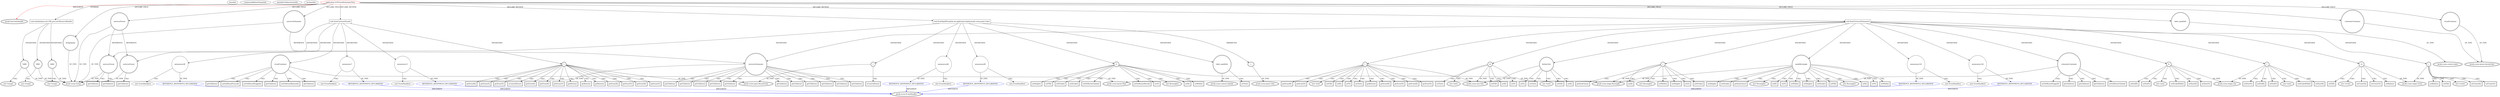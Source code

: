 digraph {
baseInfo[graphId=3690,category="extension_graph",isAnonymous=false,possibleRelation=true]
frameworkRelatedTypesInfo[0="javafx.fxml.Initializable"]
possibleCollaborationsInfo[0="3690~CLIENT_METHOD_DECLARATION-INSTANTIATION-~javafx.fxml.Initializable ~javafx.event.EventHandler ~false~true"]
locationInfo[projectName="mrempala-sp",filePath="/mrempala-sp/sp-master/src/application/VcPtVisualSchematicView.java",contextSignature="VcPtVisualSchematicView",graphId="3690"]
0[label="application.VcPtVisualSchematicView",vertexType="ROOT_CLIENT_CLASS_DECLARATION",isFrameworkType=false,color=red]
1[label="javafx.fxml.Initializable",vertexType="FRAMEWORK_INTERFACE_TYPE",isFrameworkType=true,peripheries=2]
2[label="firingSquibs",vertexType="FIELD_DECLARATION",isFrameworkType=true,peripheries=2,shape=circle]
3[label="javafx.scene.Group",vertexType="FRAMEWORK_CLASS_TYPE",isFrameworkType=true,peripheries=2]
4[label="label_squibInfo",vertexType="FIELD_DECLARATION",isFrameworkType=true,peripheries=2,shape=circle]
5[label="javafx.scene.control.Label",vertexType="FRAMEWORK_CLASS_TYPE",isFrameworkType=true,peripheries=2]
6[label="schematicContainer",vertexType="FIELD_DECLARATION",isFrameworkType=true,peripheries=2,shape=circle]
7[label="javafx.scene.layout.AnchorPane",vertexType="FRAMEWORK_CLASS_TYPE",isFrameworkType=true,peripheries=2]
8[label="universeSchematic",vertexType="FIELD_DECLARATION",isFrameworkType=true,peripheries=2,shape=circle]
10[label="universeVisual",vertexType="FIELD_DECLARATION",isFrameworkType=true,peripheries=2,shape=circle]
12[label="visualContainer",vertexType="FIELD_DECLARATION",isFrameworkType=true,peripheries=2,shape=circle]
14[label="void initialize(java.net.URL,java.util.ResourceBundle)",vertexType="OVERRIDING_METHOD_DECLARATION",isFrameworkType=false,shape=box]
16[label="VAR0",vertexType="VARIABLE_EXPRESION",isFrameworkType=true,peripheries=2,shape=circle]
15[label="new Group()",vertexType="CONSTRUCTOR_CALL",isFrameworkType=true,peripheries=2]
19[label="VAR1",vertexType="VARIABLE_EXPRESION",isFrameworkType=true,peripheries=2,shape=circle]
18[label="new Group()",vertexType="CONSTRUCTOR_CALL",isFrameworkType=true,peripheries=2]
22[label="VAR2",vertexType="VARIABLE_EXPRESION",isFrameworkType=true,peripheries=2,shape=circle]
21[label="new Group()",vertexType="CONSTRUCTOR_CALL",isFrameworkType=true,peripheries=2]
25[label="void drawUniverseVisual()",vertexType="CLIENT_METHOD_DECLARATION",isFrameworkType=false,shape=box]
26[label="visualContainer",vertexType="VARIABLE_EXPRESION",isFrameworkType=true,peripheries=2,shape=circle]
28[label="javafx.scene.layout.Pane",vertexType="FRAMEWORK_CLASS_TYPE",isFrameworkType=true,peripheries=2]
27[label="getChildren()",vertexType="INSIDE_CALL",isFrameworkType=true,peripheries=2,shape=box]
29[label="universeVisual",vertexType="VARIABLE_EXPRESION",isFrameworkType=true,peripheries=2,shape=circle]
30[label="getChildren()",vertexType="INSIDE_CALL",isFrameworkType=true,peripheries=2,shape=box]
33[label="getChildren()",vertexType="INSIDE_CALL",isFrameworkType=true,peripheries=2,shape=box]
35[label="setOnMousePressed()",vertexType="INSIDE_CALL",isFrameworkType=true,peripheries=2,shape=box]
37[label="anonymous7",vertexType="VARIABLE_EXPRESION",isFrameworkType=false,shape=circle]
38[label="REFERENCE_ANONYMOUS_DECLARATION",vertexType="REFERENCE_ANONYMOUS_DECLARATION",isFrameworkType=false,color=blue]
39[label="javafx.event.EventHandler",vertexType="FRAMEWORK_INTERFACE_TYPE",isFrameworkType=true,peripheries=2]
36[label="new EventHandler()",vertexType="CONSTRUCTOR_CALL",isFrameworkType=false]
40[label="t",vertexType="VARIABLE_EXPRESION",isFrameworkType=true,peripheries=2,shape=circle]
42[label="javafx.scene.input.MouseEvent",vertexType="FRAMEWORK_CLASS_TYPE",isFrameworkType=true,peripheries=2]
41[label="getButton()",vertexType="INSIDE_CALL",isFrameworkType=true,peripheries=2,shape=box]
44[label="getButton()",vertexType="INSIDE_CALL",isFrameworkType=true,peripheries=2,shape=box]
46[label="setOnMouseDragged()",vertexType="INSIDE_CALL",isFrameworkType=true,peripheries=2,shape=box]
48[label="anonymous11",vertexType="VARIABLE_EXPRESION",isFrameworkType=false,shape=circle]
49[label="REFERENCE_ANONYMOUS_DECLARATION",vertexType="REFERENCE_ANONYMOUS_DECLARATION",isFrameworkType=false,color=blue]
47[label="new EventHandler()",vertexType="CONSTRUCTOR_CALL",isFrameworkType=false]
52[label="getButton()",vertexType="INSIDE_CALL",isFrameworkType=true,peripheries=2,shape=box]
54[label="getSceneX()",vertexType="INSIDE_CALL",isFrameworkType=true,peripheries=2,shape=box]
56[label="getSceneY()",vertexType="INSIDE_CALL",isFrameworkType=true,peripheries=2,shape=box]
58[label="getSceneX()",vertexType="INSIDE_CALL",isFrameworkType=true,peripheries=2,shape=box]
60[label="getSceneY()",vertexType="INSIDE_CALL",isFrameworkType=true,peripheries=2,shape=box]
62[label="getSceneX()",vertexType="INSIDE_CALL",isFrameworkType=true,peripheries=2,shape=box]
64[label="getSceneY()",vertexType="INSIDE_CALL",isFrameworkType=true,peripheries=2,shape=box]
66[label="getChildren()",vertexType="INSIDE_CALL",isFrameworkType=true,peripheries=2,shape=box]
68[label="getChildren()",vertexType="INSIDE_CALL",isFrameworkType=true,peripheries=2,shape=box]
70[label="getSceneX()",vertexType="INSIDE_CALL",isFrameworkType=true,peripheries=2,shape=box]
72[label="getSceneY()",vertexType="INSIDE_CALL",isFrameworkType=true,peripheries=2,shape=box]
74[label="getSceneX()",vertexType="INSIDE_CALL",isFrameworkType=true,peripheries=2,shape=box]
76[label="getSceneY()",vertexType="INSIDE_CALL",isFrameworkType=true,peripheries=2,shape=box]
78[label="setOnMouseReleased()",vertexType="INSIDE_CALL",isFrameworkType=true,peripheries=2,shape=box]
80[label="anonymous26",vertexType="VARIABLE_EXPRESION",isFrameworkType=false,shape=circle]
81[label="REFERENCE_ANONYMOUS_DECLARATION",vertexType="REFERENCE_ANONYMOUS_DECLARATION",isFrameworkType=false,color=blue]
79[label="new EventHandler()",vertexType="CONSTRUCTOR_CALL",isFrameworkType=false]
84[label="isControlDown()",vertexType="INSIDE_CALL",isFrameworkType=true,peripheries=2,shape=box]
104[label="void drawSquibVisual(int,int,application.Squib,javafx.scene.paint.Color)",vertexType="CLIENT_METHOD_DECLARATION",isFrameworkType=false,shape=box]
105[label="c",vertexType="PARAMETER_DECLARATION",isFrameworkType=true,peripheries=2]
106[label="javafx.scene.paint.Color",vertexType="FRAMEWORK_CLASS_TYPE",isFrameworkType=true,peripheries=2]
108[label="r1",vertexType="VARIABLE_EXPRESION",isFrameworkType=true,peripheries=2,shape=circle]
109[label="javafx.scene.shape.Rectangle",vertexType="FRAMEWORK_CLASS_TYPE",isFrameworkType=true,peripheries=2]
107[label="new Rectangle()",vertexType="CONSTRUCTOR_CALL",isFrameworkType=true,peripheries=2]
111[label="setX()",vertexType="INSIDE_CALL",isFrameworkType=true,peripheries=2,shape=box]
113[label="setY()",vertexType="INSIDE_CALL",isFrameworkType=true,peripheries=2,shape=box]
115[label="setWidth()",vertexType="INSIDE_CALL",isFrameworkType=true,peripheries=2,shape=box]
117[label="setHeight()",vertexType="INSIDE_CALL",isFrameworkType=true,peripheries=2,shape=box]
119[label="setFill()",vertexType="INSIDE_CALL",isFrameworkType=true,peripheries=2,shape=box]
121[label="setStroke()",vertexType="INSIDE_CALL",isFrameworkType=true,peripheries=2,shape=box]
123[label="setStroke()",vertexType="INSIDE_CALL",isFrameworkType=true,peripheries=2,shape=box]
124[label="universeVisual",vertexType="VARIABLE_EXPRESION",isFrameworkType=true,peripheries=2,shape=circle]
125[label="getChildren()",vertexType="INSIDE_CALL",isFrameworkType=true,peripheries=2,shape=box]
128[label="setOnMouseClicked()",vertexType="INSIDE_CALL",isFrameworkType=true,peripheries=2,shape=box]
130[label="anonymous46",vertexType="VARIABLE_EXPRESION",isFrameworkType=false,shape=circle]
131[label="REFERENCE_ANONYMOUS_DECLARATION",vertexType="REFERENCE_ANONYMOUS_DECLARATION",isFrameworkType=false,color=blue]
129[label="new EventHandler()",vertexType="CONSTRUCTOR_CALL",isFrameworkType=false]
133[label="t",vertexType="VARIABLE_EXPRESION",isFrameworkType=true,peripheries=2,shape=circle]
134[label="isControlDown()",vertexType="INSIDE_CALL",isFrameworkType=true,peripheries=2,shape=box]
137[label="setOnMouseMoved()",vertexType="INSIDE_CALL",isFrameworkType=true,peripheries=2,shape=box]
139[label="anonymous49",vertexType="VARIABLE_EXPRESION",isFrameworkType=false,shape=circle]
140[label="REFERENCE_ANONYMOUS_DECLARATION",vertexType="REFERENCE_ANONYMOUS_DECLARATION",isFrameworkType=false,color=blue]
138[label="new EventHandler()",vertexType="CONSTRUCTOR_CALL",isFrameworkType=false]
142[label="label_squibInfo",vertexType="VARIABLE_EXPRESION",isFrameworkType=true,peripheries=2,shape=circle]
144[label="javafx.scene.control.Labeled",vertexType="FRAMEWORK_CLASS_TYPE",isFrameworkType=true,peripheries=2]
143[label="setText()",vertexType="INSIDE_CALL",isFrameworkType=true,peripheries=2,shape=box]
145[label="void drawUniverseSchematic()",vertexType="CLIENT_METHOD_DECLARATION",isFrameworkType=false,shape=box]
146[label="schematicContainer",vertexType="VARIABLE_EXPRESION",isFrameworkType=true,peripheries=2,shape=circle]
147[label="getChildren()",vertexType="INSIDE_CALL",isFrameworkType=true,peripheries=2,shape=box]
150[label="l",vertexType="VARIABLE_EXPRESION",isFrameworkType=true,peripheries=2,shape=circle]
151[label="javafx.scene.shape.Line",vertexType="FRAMEWORK_CLASS_TYPE",isFrameworkType=true,peripheries=2]
149[label="new Line()",vertexType="CONSTRUCTOR_CALL",isFrameworkType=true,peripheries=2]
153[label="setStrokeWidth()",vertexType="INSIDE_CALL",isFrameworkType=true,peripheries=2,shape=box]
155[label="setStartX()",vertexType="INSIDE_CALL",isFrameworkType=true,peripheries=2,shape=box]
157[label="setStartY()",vertexType="INSIDE_CALL",isFrameworkType=true,peripheries=2,shape=box]
159[label="setEndX()",vertexType="INSIDE_CALL",isFrameworkType=true,peripheries=2,shape=box]
161[label="setEndY()",vertexType="INSIDE_CALL",isFrameworkType=true,peripheries=2,shape=box]
163[label="c",vertexType="VARIABLE_EXPRESION",isFrameworkType=true,peripheries=2,shape=circle]
164[label="javafx.scene.shape.Circle",vertexType="FRAMEWORK_CLASS_TYPE",isFrameworkType=true,peripheries=2]
162[label="new Circle()",vertexType="CONSTRUCTOR_CALL",isFrameworkType=true,peripheries=2]
166[label="setCenterX()",vertexType="INSIDE_CALL",isFrameworkType=true,peripheries=2,shape=box]
168[label="setCenterY()",vertexType="INSIDE_CALL",isFrameworkType=true,peripheries=2,shape=box]
170[label="setRadius()",vertexType="INSIDE_CALL",isFrameworkType=true,peripheries=2,shape=box]
172[label="setFill()",vertexType="INSIDE_CALL",isFrameworkType=true,peripheries=2,shape=box]
173[label="universeSchematic",vertexType="VARIABLE_EXPRESION",isFrameworkType=true,peripheries=2,shape=circle]
174[label="getChildren()",vertexType="INSIDE_CALL",isFrameworkType=true,peripheries=2,shape=box]
177[label="getChildren()",vertexType="INSIDE_CALL",isFrameworkType=true,peripheries=2,shape=box]
179[label="r",vertexType="VARIABLE_EXPRESION",isFrameworkType=true,peripheries=2,shape=circle]
178[label="new Rectangle()",vertexType="CONSTRUCTOR_CALL",isFrameworkType=true,peripheries=2]
182[label="setWidth()",vertexType="INSIDE_CALL",isFrameworkType=true,peripheries=2,shape=box]
184[label="setHeight()",vertexType="INSIDE_CALL",isFrameworkType=true,peripheries=2,shape=box]
186[label="setX()",vertexType="INSIDE_CALL",isFrameworkType=true,peripheries=2,shape=box]
188[label="setY()",vertexType="INSIDE_CALL",isFrameworkType=true,peripheries=2,shape=box]
190[label="setStroke()",vertexType="INSIDE_CALL",isFrameworkType=true,peripheries=2,shape=box]
192[label="getStyleClass()",vertexType="INSIDE_CALL",isFrameworkType=true,peripheries=2,shape=box]
194[label="fireboxText",vertexType="VARIABLE_EXPRESION",isFrameworkType=true,peripheries=2,shape=circle]
195[label="javafx.scene.text.Text",vertexType="FRAMEWORK_CLASS_TYPE",isFrameworkType=true,peripheries=2]
193[label="new Text()",vertexType="CONSTRUCTOR_CALL",isFrameworkType=true,peripheries=2]
197[label="setFill()",vertexType="INSIDE_CALL",isFrameworkType=true,peripheries=2,shape=box]
199[label="setX()",vertexType="INSIDE_CALL",isFrameworkType=true,peripheries=2,shape=box]
201[label="setY()",vertexType="INSIDE_CALL",isFrameworkType=true,peripheries=2,shape=box]
203[label="setText()",vertexType="INSIDE_CALL",isFrameworkType=true,peripheries=2,shape=box]
205[label="getChildren()",vertexType="INSIDE_CALL",isFrameworkType=true,peripheries=2,shape=box]
207[label="getChildren()",vertexType="INSIDE_CALL",isFrameworkType=true,peripheries=2,shape=box]
209[label="l2",vertexType="VARIABLE_EXPRESION",isFrameworkType=true,peripheries=2,shape=circle]
208[label="new Line()",vertexType="CONSTRUCTOR_CALL",isFrameworkType=true,peripheries=2]
212[label="setStrokeWidth()",vertexType="INSIDE_CALL",isFrameworkType=true,peripheries=2,shape=box]
214[label="setStartX()",vertexType="INSIDE_CALL",isFrameworkType=true,peripheries=2,shape=box]
216[label="setStartY()",vertexType="INSIDE_CALL",isFrameworkType=true,peripheries=2,shape=box]
218[label="setEndX()",vertexType="INSIDE_CALL",isFrameworkType=true,peripheries=2,shape=box]
220[label="setEndY()",vertexType="INSIDE_CALL",isFrameworkType=true,peripheries=2,shape=box]
222[label="c2",vertexType="VARIABLE_EXPRESION",isFrameworkType=true,peripheries=2,shape=circle]
221[label="new Circle()",vertexType="CONSTRUCTOR_CALL",isFrameworkType=true,peripheries=2]
225[label="setCenterX()",vertexType="INSIDE_CALL",isFrameworkType=true,peripheries=2,shape=box]
227[label="setCenterY()",vertexType="INSIDE_CALL",isFrameworkType=true,peripheries=2,shape=box]
229[label="setRadius()",vertexType="INSIDE_CALL",isFrameworkType=true,peripheries=2,shape=box]
231[label="setFill()",vertexType="INSIDE_CALL",isFrameworkType=true,peripheries=2,shape=box]
233[label="getChildren()",vertexType="INSIDE_CALL",isFrameworkType=true,peripheries=2,shape=box]
235[label="getChildren()",vertexType="INSIDE_CALL",isFrameworkType=true,peripheries=2,shape=box]
237[label="squibRectangle",vertexType="VARIABLE_EXPRESION",isFrameworkType=true,peripheries=2,shape=circle]
236[label="new Rectangle()",vertexType="CONSTRUCTOR_CALL",isFrameworkType=true,peripheries=2]
240[label="setX()",vertexType="INSIDE_CALL",isFrameworkType=true,peripheries=2,shape=box]
242[label="setY()",vertexType="INSIDE_CALL",isFrameworkType=true,peripheries=2,shape=box]
244[label="setWidth()",vertexType="INSIDE_CALL",isFrameworkType=true,peripheries=2,shape=box]
246[label="setHeight()",vertexType="INSIDE_CALL",isFrameworkType=true,peripheries=2,shape=box]
248[label="setStroke()",vertexType="INSIDE_CALL",isFrameworkType=true,peripheries=2,shape=box]
250[label="getStyleClass()",vertexType="INSIDE_CALL",isFrameworkType=true,peripheries=2,shape=box]
252[label="t",vertexType="VARIABLE_EXPRESION",isFrameworkType=true,peripheries=2,shape=circle]
251[label="new Text()",vertexType="CONSTRUCTOR_CALL",isFrameworkType=true,peripheries=2]
255[label="setFill()",vertexType="INSIDE_CALL",isFrameworkType=true,peripheries=2,shape=box]
257[label="setX()",vertexType="INSIDE_CALL",isFrameworkType=true,peripheries=2,shape=box]
259[label="setY()",vertexType="INSIDE_CALL",isFrameworkType=true,peripheries=2,shape=box]
261[label="setText()",vertexType="INSIDE_CALL",isFrameworkType=true,peripheries=2,shape=box]
263[label="getChildren()",vertexType="INSIDE_CALL",isFrameworkType=true,peripheries=2,shape=box]
265[label="getChildren()",vertexType="INSIDE_CALL",isFrameworkType=true,peripheries=2,shape=box]
266[label="new Rectangle()",vertexType="CONSTRUCTOR_CALL",isFrameworkType=true,peripheries=2]
269[label="setX()",vertexType="INSIDE_CALL",isFrameworkType=true,peripheries=2,shape=box]
271[label="setY()",vertexType="INSIDE_CALL",isFrameworkType=true,peripheries=2,shape=box]
273[label="setWidth()",vertexType="INSIDE_CALL",isFrameworkType=true,peripheries=2,shape=box]
275[label="setHeight()",vertexType="INSIDE_CALL",isFrameworkType=true,peripheries=2,shape=box]
277[label="setStroke()",vertexType="INSIDE_CALL",isFrameworkType=true,peripheries=2,shape=box]
279[label="setFill()",vertexType="INSIDE_CALL",isFrameworkType=true,peripheries=2,shape=box]
281[label="getChildren()",vertexType="INSIDE_CALL",isFrameworkType=true,peripheries=2,shape=box]
283[label="id",vertexType="VARIABLE_EXPRESION",isFrameworkType=true,peripheries=2,shape=circle]
282[label="new Text()",vertexType="CONSTRUCTOR_CALL",isFrameworkType=true,peripheries=2]
286[label="setFill()",vertexType="INSIDE_CALL",isFrameworkType=true,peripheries=2,shape=box]
288[label="setX()",vertexType="INSIDE_CALL",isFrameworkType=true,peripheries=2,shape=box]
290[label="setY()",vertexType="INSIDE_CALL",isFrameworkType=true,peripheries=2,shape=box]
292[label="setText()",vertexType="INSIDE_CALL",isFrameworkType=true,peripheries=2,shape=box]
294[label="getChildren()",vertexType="INSIDE_CALL",isFrameworkType=true,peripheries=2,shape=box]
296[label="getChildren()",vertexType="INSIDE_CALL",isFrameworkType=true,peripheries=2,shape=box]
298[label="setOnMouseClicked()",vertexType="INSIDE_CALL",isFrameworkType=true,peripheries=2,shape=box]
300[label="anonymous122",vertexType="VARIABLE_EXPRESION",isFrameworkType=false,shape=circle]
301[label="REFERENCE_ANONYMOUS_DECLARATION",vertexType="REFERENCE_ANONYMOUS_DECLARATION",isFrameworkType=false,color=blue]
299[label="new EventHandler()",vertexType="CONSTRUCTOR_CALL",isFrameworkType=false]
304[label="setOnMouseDragged()",vertexType="INSIDE_CALL",isFrameworkType=true,peripheries=2,shape=box]
306[label="anonymous124",vertexType="VARIABLE_EXPRESION",isFrameworkType=false,shape=circle]
307[label="REFERENCE_ANONYMOUS_DECLARATION",vertexType="REFERENCE_ANONYMOUS_DECLARATION",isFrameworkType=false,color=blue]
305[label="new EventHandler()",vertexType="CONSTRUCTOR_CALL",isFrameworkType=false]
310[label="getButton()",vertexType="INSIDE_CALL",isFrameworkType=true,peripheries=2,shape=box]
312[label="getSceneX()",vertexType="INSIDE_CALL",isFrameworkType=true,peripheries=2,shape=box]
314[label="getSceneY()",vertexType="INSIDE_CALL",isFrameworkType=true,peripheries=2,shape=box]
316[label="getSceneX()",vertexType="INSIDE_CALL",isFrameworkType=true,peripheries=2,shape=box]
318[label="getSceneY()",vertexType="INSIDE_CALL",isFrameworkType=true,peripheries=2,shape=box]
320[label="getSceneX()",vertexType="INSIDE_CALL",isFrameworkType=true,peripheries=2,shape=box]
322[label="getSceneY()",vertexType="INSIDE_CALL",isFrameworkType=true,peripheries=2,shape=box]
324[label="getChildren()",vertexType="INSIDE_CALL",isFrameworkType=true,peripheries=2,shape=box]
326[label="getChildren()",vertexType="INSIDE_CALL",isFrameworkType=true,peripheries=2,shape=box]
0->1[label="IMPLEMENT",color=red]
0->2[label="DECLARE_FIELD"]
2->3[label="OF_TYPE"]
0->4[label="DECLARE_FIELD"]
4->5[label="OF_TYPE"]
0->6[label="DECLARE_FIELD"]
6->7[label="OF_TYPE"]
0->8[label="DECLARE_FIELD"]
8->3[label="OF_TYPE"]
0->10[label="DECLARE_FIELD"]
10->3[label="OF_TYPE"]
0->12[label="DECLARE_FIELD"]
12->7[label="OF_TYPE"]
0->14[label="OVERRIDE"]
14->16[label="INSTANTIATE"]
16->3[label="OF_TYPE"]
16->15[label="CALL"]
14->19[label="INSTANTIATE"]
19->3[label="OF_TYPE"]
19->18[label="CALL"]
14->22[label="INSTANTIATE"]
22->3[label="OF_TYPE"]
22->21[label="CALL"]
0->25[label="DECLARE_METHOD"]
25->26[label="INSTANTIATE"]
26->28[label="OF_TYPE"]
26->27[label="CALL"]
25->29[label="INSTANTIATE"]
10->29[label="REFERENCE"]
29->3[label="OF_TYPE"]
29->30[label="CALL"]
26->33[label="CALL"]
26->35[label="CALL"]
25->37[label="INSTANTIATE"]
38->39[label="IMPLEMENT",color=blue]
37->38[label="OF_TYPE"]
37->36[label="CALL"]
25->40[label="INSTANTIATE"]
40->42[label="OF_TYPE"]
40->41[label="CALL"]
40->44[label="CALL"]
26->46[label="CALL"]
25->48[label="INSTANTIATE"]
49->39[label="IMPLEMENT",color=blue]
48->49[label="OF_TYPE"]
48->47[label="CALL"]
40->52[label="CALL"]
40->54[label="CALL"]
40->56[label="CALL"]
40->58[label="CALL"]
40->60[label="CALL"]
40->62[label="CALL"]
40->64[label="CALL"]
29->66[label="CALL"]
26->68[label="CALL"]
40->70[label="CALL"]
40->72[label="CALL"]
40->74[label="CALL"]
40->76[label="CALL"]
26->78[label="CALL"]
25->80[label="INSTANTIATE"]
81->39[label="IMPLEMENT",color=blue]
80->81[label="OF_TYPE"]
80->79[label="CALL"]
40->84[label="CALL"]
0->104[label="DECLARE_METHOD"]
105->106[label="OF_TYPE"]
104->105[label="PARAMETER"]
104->108[label="INSTANTIATE"]
108->109[label="OF_TYPE"]
108->107[label="CALL"]
108->111[label="CALL"]
108->113[label="CALL"]
108->115[label="CALL"]
108->117[label="CALL"]
108->119[label="CALL"]
108->121[label="CALL"]
108->123[label="CALL"]
104->124[label="INSTANTIATE"]
10->124[label="REFERENCE"]
124->3[label="OF_TYPE"]
124->125[label="CALL"]
108->128[label="CALL"]
104->130[label="INSTANTIATE"]
131->39[label="IMPLEMENT",color=blue]
130->131[label="OF_TYPE"]
130->129[label="CALL"]
104->133[label="INSTANTIATE"]
133->42[label="OF_TYPE"]
133->134[label="CALL"]
108->137[label="CALL"]
104->139[label="INSTANTIATE"]
140->39[label="IMPLEMENT",color=blue]
139->140[label="OF_TYPE"]
139->138[label="CALL"]
104->142[label="INSTANTIATE"]
142->144[label="OF_TYPE"]
142->143[label="CALL"]
0->145[label="DECLARE_METHOD"]
145->146[label="INSTANTIATE"]
146->28[label="OF_TYPE"]
146->147[label="CALL"]
145->150[label="INSTANTIATE"]
150->151[label="OF_TYPE"]
150->149[label="CALL"]
150->153[label="CALL"]
150->155[label="CALL"]
150->157[label="CALL"]
150->159[label="CALL"]
150->161[label="CALL"]
145->163[label="INSTANTIATE"]
163->164[label="OF_TYPE"]
163->162[label="CALL"]
163->166[label="CALL"]
163->168[label="CALL"]
163->170[label="CALL"]
163->172[label="CALL"]
145->173[label="INSTANTIATE"]
8->173[label="REFERENCE"]
173->3[label="OF_TYPE"]
173->174[label="CALL"]
173->177[label="CALL"]
145->179[label="INSTANTIATE"]
179->109[label="OF_TYPE"]
179->178[label="CALL"]
179->182[label="CALL"]
179->184[label="CALL"]
179->186[label="CALL"]
179->188[label="CALL"]
179->190[label="CALL"]
179->192[label="CALL"]
145->194[label="INSTANTIATE"]
194->195[label="OF_TYPE"]
194->193[label="CALL"]
194->197[label="CALL"]
194->199[label="CALL"]
194->201[label="CALL"]
194->203[label="CALL"]
173->205[label="CALL"]
173->207[label="CALL"]
145->209[label="INSTANTIATE"]
209->151[label="OF_TYPE"]
209->208[label="CALL"]
209->212[label="CALL"]
209->214[label="CALL"]
209->216[label="CALL"]
209->218[label="CALL"]
209->220[label="CALL"]
145->222[label="INSTANTIATE"]
222->164[label="OF_TYPE"]
222->221[label="CALL"]
222->225[label="CALL"]
222->227[label="CALL"]
222->229[label="CALL"]
222->231[label="CALL"]
173->233[label="CALL"]
173->235[label="CALL"]
145->237[label="INSTANTIATE"]
237->109[label="OF_TYPE"]
237->236[label="CALL"]
237->240[label="CALL"]
237->242[label="CALL"]
237->244[label="CALL"]
237->246[label="CALL"]
237->248[label="CALL"]
237->250[label="CALL"]
145->252[label="INSTANTIATE"]
252->195[label="OF_TYPE"]
252->251[label="CALL"]
252->255[label="CALL"]
252->257[label="CALL"]
252->259[label="CALL"]
252->261[label="CALL"]
173->263[label="CALL"]
173->265[label="CALL"]
237->266[label="CALL"]
237->269[label="CALL"]
237->271[label="CALL"]
237->273[label="CALL"]
237->275[label="CALL"]
237->277[label="CALL"]
237->279[label="CALL"]
173->281[label="CALL"]
145->283[label="INSTANTIATE"]
283->195[label="OF_TYPE"]
283->282[label="CALL"]
283->286[label="CALL"]
283->288[label="CALL"]
283->290[label="CALL"]
283->292[label="CALL"]
173->294[label="CALL"]
146->296[label="CALL"]
146->298[label="CALL"]
145->300[label="INSTANTIATE"]
301->39[label="IMPLEMENT",color=blue]
300->301[label="OF_TYPE"]
300->299[label="CALL"]
146->304[label="CALL"]
145->306[label="INSTANTIATE"]
307->39[label="IMPLEMENT",color=blue]
306->307[label="OF_TYPE"]
306->305[label="CALL"]
252->310[label="CALL"]
252->312[label="CALL"]
252->314[label="CALL"]
252->316[label="CALL"]
252->318[label="CALL"]
252->320[label="CALL"]
252->322[label="CALL"]
173->324[label="CALL"]
146->326[label="CALL"]
}
